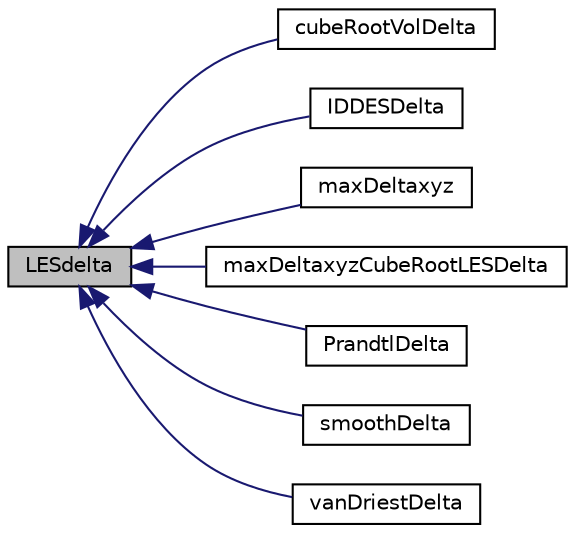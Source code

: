 digraph "LESdelta"
{
  bgcolor="transparent";
  edge [fontname="Helvetica",fontsize="10",labelfontname="Helvetica",labelfontsize="10"];
  node [fontname="Helvetica",fontsize="10",shape=record];
  rankdir="LR";
  Node1 [label="LESdelta",height=0.2,width=0.4,color="black", fillcolor="grey75", style="filled" fontcolor="black"];
  Node1 -> Node2 [dir="back",color="midnightblue",fontsize="10",style="solid",fontname="Helvetica"];
  Node2 [label="cubeRootVolDelta",height=0.2,width=0.4,color="black",URL="$classFoam_1_1LESModels_1_1cubeRootVolDelta.html"];
  Node1 -> Node3 [dir="back",color="midnightblue",fontsize="10",style="solid",fontname="Helvetica"];
  Node3 [label="IDDESDelta",height=0.2,width=0.4,color="black",URL="$classFoam_1_1LESModels_1_1IDDESDelta.html"];
  Node1 -> Node4 [dir="back",color="midnightblue",fontsize="10",style="solid",fontname="Helvetica"];
  Node4 [label="maxDeltaxyz",height=0.2,width=0.4,color="black",URL="$classFoam_1_1LESModels_1_1maxDeltaxyz.html"];
  Node1 -> Node5 [dir="back",color="midnightblue",fontsize="10",style="solid",fontname="Helvetica"];
  Node5 [label="maxDeltaxyzCubeRootLESDelta",height=0.2,width=0.4,color="black",URL="$classFoam_1_1LESModels_1_1maxDeltaxyzCubeRootLESDelta.html"];
  Node1 -> Node6 [dir="back",color="midnightblue",fontsize="10",style="solid",fontname="Helvetica"];
  Node6 [label="PrandtlDelta",height=0.2,width=0.4,color="black",URL="$classFoam_1_1LESModels_1_1PrandtlDelta.html"];
  Node1 -> Node7 [dir="back",color="midnightblue",fontsize="10",style="solid",fontname="Helvetica"];
  Node7 [label="smoothDelta",height=0.2,width=0.4,color="black",URL="$classFoam_1_1LESModels_1_1smoothDelta.html"];
  Node1 -> Node8 [dir="back",color="midnightblue",fontsize="10",style="solid",fontname="Helvetica"];
  Node8 [label="vanDriestDelta",height=0.2,width=0.4,color="black",URL="$classFoam_1_1LESModels_1_1vanDriestDelta.html"];
}
